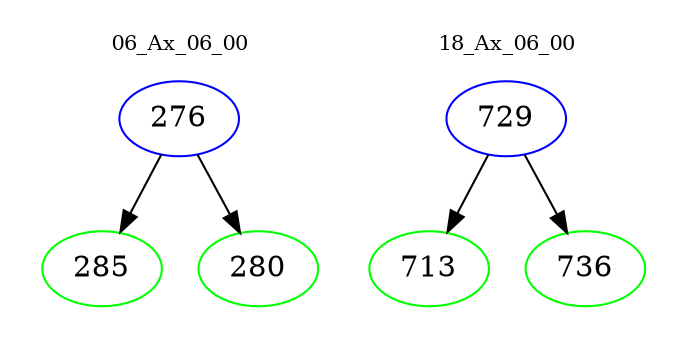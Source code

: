 digraph{
subgraph cluster_0 {
color = white
label = "06_Ax_06_00";
fontsize=10;
T0_276 [label="276", color="blue"]
T0_276 -> T0_285 [color="black"]
T0_285 [label="285", color="green"]
T0_276 -> T0_280 [color="black"]
T0_280 [label="280", color="green"]
}
subgraph cluster_1 {
color = white
label = "18_Ax_06_00";
fontsize=10;
T1_729 [label="729", color="blue"]
T1_729 -> T1_713 [color="black"]
T1_713 [label="713", color="green"]
T1_729 -> T1_736 [color="black"]
T1_736 [label="736", color="green"]
}
}

